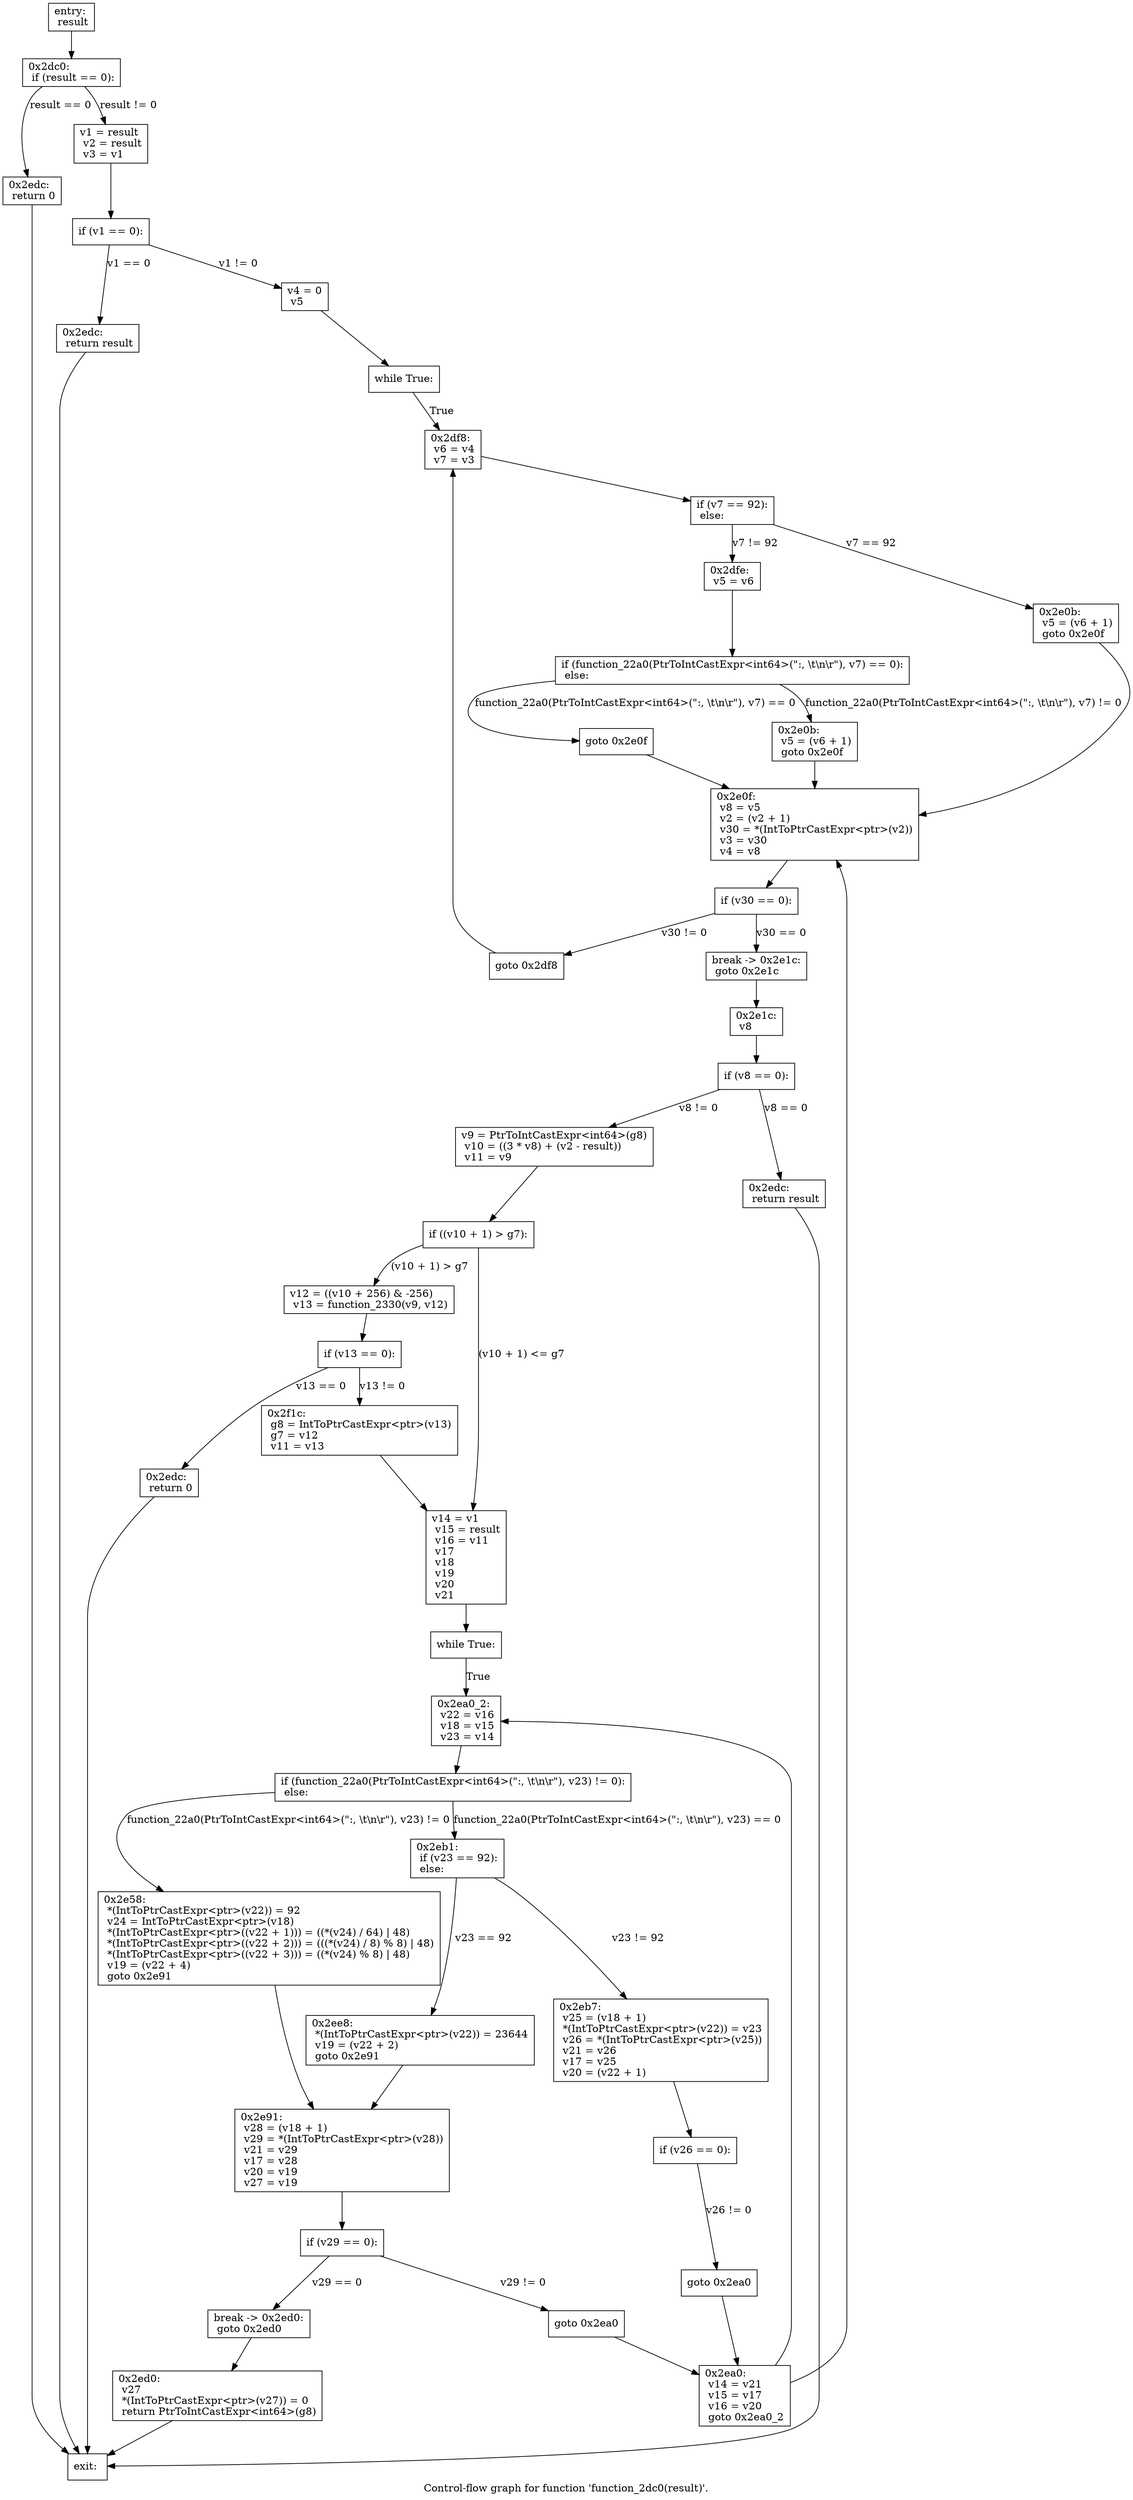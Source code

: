 digraph "Control-flow graph for function 'function_2dc0(result)'." {
  label="Control-flow graph for function 'function_2dc0(result)'.";
  node [shape=record];

  Node0796A300 [label="{entry:\l  result\l}"];
  Node0796A300 -> Node0796A348;
  Node0796A348 [label="{0x2dc0:\l  if (result == 0):\l}"];
  Node0796A348 -> Node0796A8E8 [label="result == 0"];
  Node0796A348 -> Node0796A390 [label="result != 0"];
  Node0796A8E8 [label="{0x2edc:\l  return 0\l}"];
  Node0796A8E8 -> Node0796A780;
  Node0796A390 [label="{  v1 = result\l  v2 = result\l  v3 = v1\l}"];
  Node0796A390 -> Node0796A810;
  Node0796A780 [label="{exit:\l}"];
  Node0796A810 [label="{  if (v1 == 0):\l}"];
  Node0796A810 -> Node0796A930 [label="v1 == 0"];
  Node0796A810 -> Node0796A4F8 [label="v1 != 0"];
  Node0796A930 [label="{0x2edc:\l  return result\l}"];
  Node0796A930 -> Node0796A780;
  Node0796A4F8 [label="{  v4 = 0\l  v5\l}"];
  Node0796A4F8 -> Node0796A5D0;
  Node0796A5D0 [label="{  while True:\l}"];
  Node0796A5D0 -> Node0796A9C0 [label="True"];
  Node0796A9C0 [label="{0x2df8:\l  v6 = v4\l  v7 = v3\l}"];
  Node0796A9C0 -> Node0796B158;
  Node0796B158 [label="{  if (v7 == 92):\l  else:\l}"];
  Node0796B158 -> Node0796B1A0 [label="v7 == 92"];
  Node0796B158 -> Node0796AE40 [label="v7 != 92"];
  Node0796B1A0 [label="{0x2e0b:\l  v5 = (v6 + 1)\l  goto 0x2e0f\l}"];
  Node0796B1A0 -> Node0796AE88;
  Node0796AE40 [label="{0x2dfe:\l  v5 = v6\l}"];
  Node0796AE40 -> Node0796B1E8;
  Node0796AE88 [label="{0x2e0f:\l  v8 = v5\l  v2 = (v2 + 1)\l  v30 = *(IntToPtrCastExpr\<ptr\>(v2))\l  v3 = v30\l  v4 = v8\l}"];
  Node0796AE88 -> Node0796ADF8;
  Node0796B1E8 [label="{  if (function_22a0(PtrToIntCastExpr\<int64\>(\":, \\t\\n\\r\"), v7) == 0):\l  else:\l}"];
  Node0796B1E8 -> Node0796AED0 [label="function_22a0(PtrToIntCastExpr\<int64\>(\":, \\t\\n\\r\"), v7) == 0"];
  Node0796B1E8 -> Node0796B0C8 [label="function_22a0(PtrToIntCastExpr\<int64\>(\":, \\t\\n\\r\"), v7) != 0"];
  Node0796ADF8 [label="{  if (v30 == 0):\l}"];
  Node0796ADF8 -> Node0796B308 [label="v30 == 0"];
  Node0796ADF8 -> Node0796AAE0 [label="v30 != 0"];
  Node0796AED0 [label="{  goto 0x2e0f\l}"];
  Node0796AED0 -> Node0796AE88;
  Node0796B0C8 [label="{0x2e0b:\l  v5 = (v6 + 1)\l  goto 0x2e0f\l}"];
  Node0796B0C8 -> Node0796AE88;
  Node0796B308 [label="{break -\> 0x2e1c:\l  goto 0x2e1c\l}"];
  Node0796B308 -> Node0796A6A8;
  Node0796AAE0 [label="{  goto 0x2df8\l}"];
  Node0796AAE0 -> Node0796A9C0;
  Node0796A6A8 [label="{0x2e1c:\l  v8\l}"];
  Node0796A6A8 -> Node0796A6F0;
  Node0796A6F0 [label="{  if (v8 == 0):\l}"];
  Node0796A6F0 -> Node0796AC48 [label="v8 == 0"];
  Node0796A6F0 -> Node0796A978 [label="v8 != 0"];
  Node0796AC48 [label="{0x2edc:\l  return result\l}"];
  Node0796AC48 -> Node0796A780;
  Node0796A978 [label="{  v9 = PtrToIntCastExpr\<int64\>(g8)\l  v10 = ((3 * v8) + (v2 - result))\l  v11 = v9\l}"];
  Node0796A978 -> Node0796A738;
  Node0796A738 [label="{  if ((v10 + 1) \> g7):\l}"];
  Node0796A738 -> Node0796AD68 [label="(v10 + 1) \> g7"];
  Node0796A738 -> Node0796A7C8 [label="(v10 + 1) \<= g7"];
  Node0796AD68 [label="{  v12 = ((v10 + 256) & -256)\l  v13 = function_2330(v9, v12)\l}"];
  Node0796AD68 -> Node0796B278;
  Node0796A7C8 [label="{  v14 = v1\l  v15 = result\l  v16 = v11\l  v17\l  v18\l  v19\l  v20\l  v21\l}"];
  Node0796A7C8 -> Node0796A858;
  Node0796B278 [label="{  if (v13 == 0):\l}"];
  Node0796B278 -> Node0796AF60 [label="v13 == 0"];
  Node0796B278 -> Node0796B2C0 [label="v13 != 0"];
  Node0796A858 [label="{  while True:\l}"];
  Node0796A858 -> Node0796B110 [label="True"];
  Node0796AF60 [label="{0x2edc:\l  return 0\l}"];
  Node0796AF60 -> Node0796A780;
  Node0796B2C0 [label="{0x2f1c:\l  g8 = IntToPtrCastExpr\<ptr\>(v13)\l  g7 = v12\l  v11 = v13\l}"];
  Node0796B2C0 -> Node0796A7C8;
  Node0796B110 [label="{0x2ea0_2:\l  v22 = v16\l  v18 = v15\l  v23 = v14\l}"];
  Node0796B110 -> Node0796B038;
  Node0796B038 [label="{  if (function_22a0(PtrToIntCastExpr\<int64\>(\":, \\t\\n\\r\"), v23) != 0):\l  else:\l}"];
  Node0796B038 -> Node0796AD20 [label="function_22a0(PtrToIntCastExpr\<int64\>(\":, \\t\\n\\r\"), v23) != 0"];
  Node0796B038 -> Node0796B230 [label="function_22a0(PtrToIntCastExpr\<int64\>(\":, \\t\\n\\r\"), v23) == 0"];
  Node0796AD20 [label="{0x2e58:\l  *(IntToPtrCastExpr\<ptr\>(v22)) = 92\l  v24 = IntToPtrCastExpr\<ptr\>(v18)\l  *(IntToPtrCastExpr\<ptr\>((v22 + 1))) = ((*(v24) / 64) \| 48)\l  *(IntToPtrCastExpr\<ptr\>((v22 + 2))) = (((*(v24) / 8) % 8) \| 48)\l  *(IntToPtrCastExpr\<ptr\>((v22 + 3))) = ((*(v24) % 8) \| 48)\l  v19 = (v22 + 4)\l  goto 0x2e91\l}"];
  Node0796AD20 -> Node0796AC00;
  Node0796B230 [label="{0x2eb1:\l  if (v23 == 92):\l  else:\l}"];
  Node0796B230 -> Node0796AF18 [label="v23 == 92"];
  Node0796B230 -> Node0796ACD8 [label="v23 != 92"];
  Node0796AC00 [label="{0x2e91:\l  v28 = (v18 + 1)\l  v29 = *(IntToPtrCastExpr\<ptr\>(v28))\l  v21 = v29\l  v17 = v28\l  v20 = v19\l  v27 = v19\l}"];
  Node0796AC00 -> Node0796ADB0;
  Node0796AF18 [label="{0x2ee8:\l  *(IntToPtrCastExpr\<ptr\>(v22)) = 23644\l  v19 = (v22 + 2)\l  goto 0x2e91\l}"];
  Node0796AF18 -> Node0796AC00;
  Node0796ACD8 [label="{0x2eb7:\l  v25 = (v18 + 1)\l  *(IntToPtrCastExpr\<ptr\>(v22)) = v23\l  v26 = *(IntToPtrCastExpr\<ptr\>(v25))\l  v21 = v26\l  v17 = v25\l  v20 = (v22 + 1)\l}"];
  Node0796ACD8 -> Node0796B080;
  Node0796ADB0 [label="{  if (v29 == 0):\l}"];
  Node0796ADB0 -> Node0796AA50 [label="v29 == 0"];
  Node0796ADB0 -> Node0796AC90 [label="v29 != 0"];
  Node0796B080 [label="{  if (v26 == 0):\l}"];
  Node0796B080 -> Node0796AFA8 [label="v26 != 0"];
  Node0796AA50 [label="{break -\> 0x2ed0:\l  goto 0x2ed0\l}"];
  Node0796AA50 -> Node0796A8A0;
  Node0796AC90 [label="{  goto 0x2ea0\l}"];
  Node0796AC90 -> Node0796AA98;
  Node0796AFA8 [label="{  goto 0x2ea0\l}"];
  Node0796AFA8 -> Node0796AA98;
  Node0796A8A0 [label="{0x2ed0:\l  v27\l  *(IntToPtrCastExpr\<ptr\>(v27)) = 0\l  return PtrToIntCastExpr\<int64\>(g8)\l}"];
  Node0796A8A0 -> Node0796A780;
  Node0796AA98 [label="{0x2ea0:\l  v14 = v21\l  v15 = v17\l  v16 = v20\l  goto 0x2ea0_2\l}"];
  Node0796AA98 -> Node0796B110;
  Node0796AA98 -> Node0796AE88;

}
